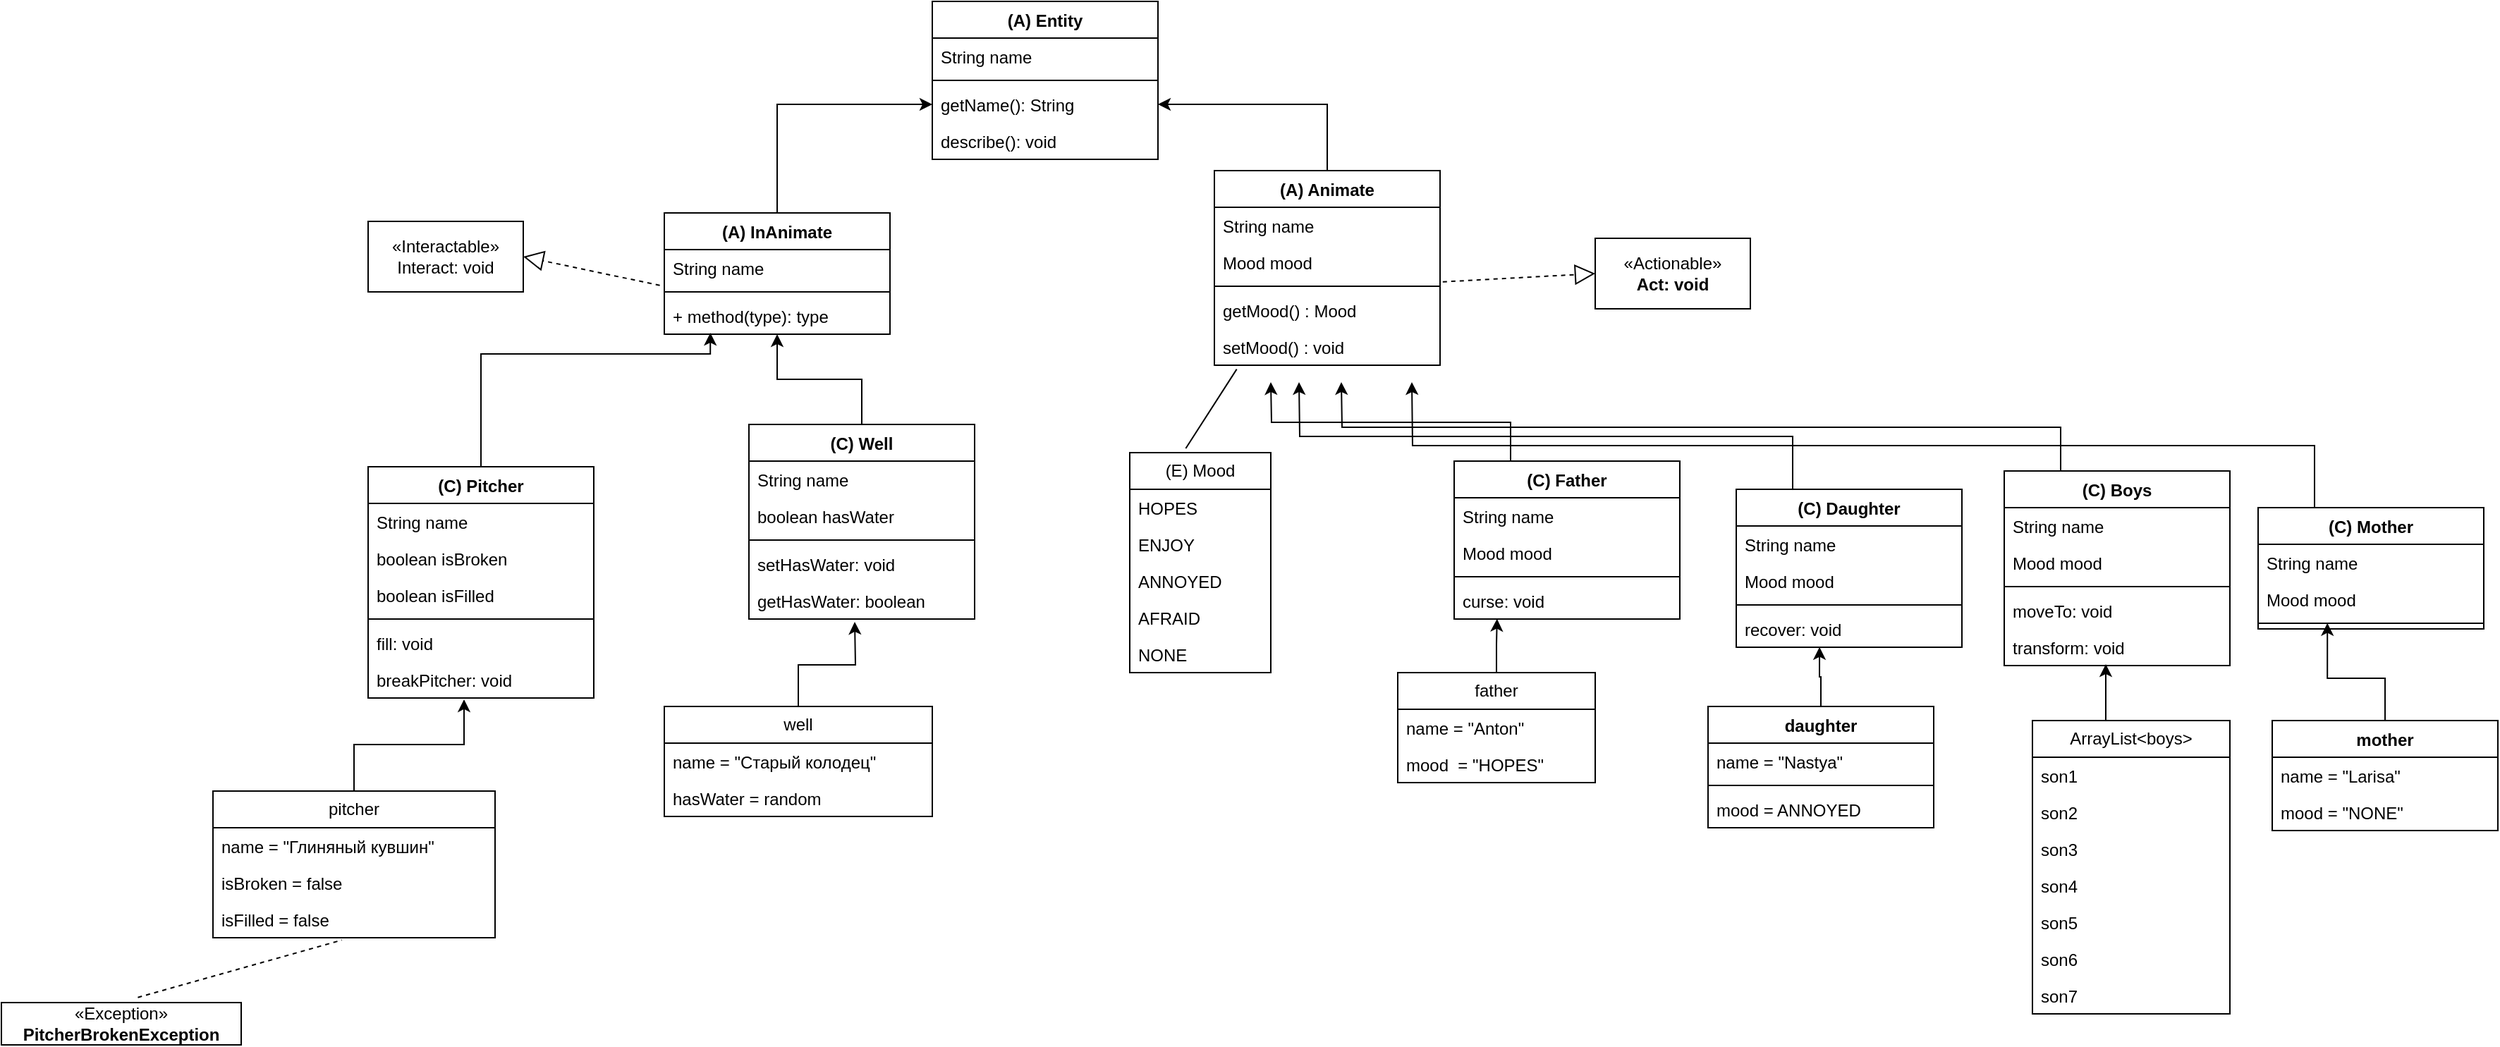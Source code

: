 <mxfile version="25.0.2">
  <diagram name="Страница — 1" id="azBhv01O-wjYVOBtYrfg">
    <mxGraphModel dx="1406" dy="980" grid="1" gridSize="10" guides="1" tooltips="1" connect="1" arrows="1" fold="1" page="1" pageScale="1" pageWidth="3300" pageHeight="2339" math="0" shadow="0">
      <root>
        <mxCell id="0" />
        <mxCell id="1" parent="0" />
        <mxCell id="X4Q98o9VTsKK6Nhpqr6--5" value="(A) Entity" style="swimlane;fontStyle=1;align=center;verticalAlign=top;childLayout=stackLayout;horizontal=1;startSize=26;horizontalStack=0;resizeParent=1;resizeParentMax=0;resizeLast=0;collapsible=1;marginBottom=0;whiteSpace=wrap;html=1;" parent="1" vertex="1">
          <mxGeometry x="1810" y="50" width="160" height="112" as="geometry" />
        </mxCell>
        <mxCell id="X4Q98o9VTsKK6Nhpqr6--6" value="String name&amp;nbsp;" style="text;strokeColor=none;fillColor=none;align=left;verticalAlign=top;spacingLeft=4;spacingRight=4;overflow=hidden;rotatable=0;points=[[0,0.5],[1,0.5]];portConstraint=eastwest;whiteSpace=wrap;html=1;" parent="X4Q98o9VTsKK6Nhpqr6--5" vertex="1">
          <mxGeometry y="26" width="160" height="26" as="geometry" />
        </mxCell>
        <mxCell id="X4Q98o9VTsKK6Nhpqr6--7" value="" style="line;strokeWidth=1;fillColor=none;align=left;verticalAlign=middle;spacingTop=-1;spacingLeft=3;spacingRight=3;rotatable=0;labelPosition=right;points=[];portConstraint=eastwest;strokeColor=inherit;" parent="X4Q98o9VTsKK6Nhpqr6--5" vertex="1">
          <mxGeometry y="52" width="160" height="8" as="geometry" />
        </mxCell>
        <mxCell id="X4Q98o9VTsKK6Nhpqr6--8" value="getName(): String" style="text;strokeColor=none;fillColor=none;align=left;verticalAlign=top;spacingLeft=4;spacingRight=4;overflow=hidden;rotatable=0;points=[[0,0.5],[1,0.5]];portConstraint=eastwest;whiteSpace=wrap;html=1;" parent="X4Q98o9VTsKK6Nhpqr6--5" vertex="1">
          <mxGeometry y="60" width="160" height="26" as="geometry" />
        </mxCell>
        <mxCell id="X4Q98o9VTsKK6Nhpqr6--76" value="describe(): void" style="text;strokeColor=none;fillColor=none;align=left;verticalAlign=top;spacingLeft=4;spacingRight=4;overflow=hidden;rotatable=0;points=[[0,0.5],[1,0.5]];portConstraint=eastwest;whiteSpace=wrap;html=1;" parent="X4Q98o9VTsKK6Nhpqr6--5" vertex="1">
          <mxGeometry y="86" width="160" height="26" as="geometry" />
        </mxCell>
        <mxCell id="X4Q98o9VTsKK6Nhpqr6--96" style="edgeStyle=orthogonalEdgeStyle;rounded=0;orthogonalLoop=1;jettySize=auto;html=1;exitX=0.5;exitY=0;exitDx=0;exitDy=0;entryX=1;entryY=0.5;entryDx=0;entryDy=0;" parent="1" source="X4Q98o9VTsKK6Nhpqr6--9" target="X4Q98o9VTsKK6Nhpqr6--8" edge="1">
          <mxGeometry relative="1" as="geometry" />
        </mxCell>
        <mxCell id="X4Q98o9VTsKK6Nhpqr6--9" value="(A) Animate" style="swimlane;fontStyle=1;align=center;verticalAlign=top;childLayout=stackLayout;horizontal=1;startSize=26;horizontalStack=0;resizeParent=1;resizeParentMax=0;resizeLast=0;collapsible=1;marginBottom=0;whiteSpace=wrap;html=1;" parent="1" vertex="1">
          <mxGeometry x="2010" y="170" width="160" height="138" as="geometry" />
        </mxCell>
        <mxCell id="X4Q98o9VTsKK6Nhpqr6--99" value="String name" style="text;strokeColor=none;fillColor=none;align=left;verticalAlign=top;spacingLeft=4;spacingRight=4;overflow=hidden;rotatable=0;points=[[0,0.5],[1,0.5]];portConstraint=eastwest;whiteSpace=wrap;html=1;" parent="X4Q98o9VTsKK6Nhpqr6--9" vertex="1">
          <mxGeometry y="26" width="160" height="26" as="geometry" />
        </mxCell>
        <mxCell id="X4Q98o9VTsKK6Nhpqr6--10" value="Mood mood" style="text;strokeColor=none;fillColor=none;align=left;verticalAlign=top;spacingLeft=4;spacingRight=4;overflow=hidden;rotatable=0;points=[[0,0.5],[1,0.5]];portConstraint=eastwest;whiteSpace=wrap;html=1;" parent="X4Q98o9VTsKK6Nhpqr6--9" vertex="1">
          <mxGeometry y="52" width="160" height="26" as="geometry" />
        </mxCell>
        <mxCell id="X4Q98o9VTsKK6Nhpqr6--11" value="" style="line;strokeWidth=1;fillColor=none;align=left;verticalAlign=middle;spacingTop=-1;spacingLeft=3;spacingRight=3;rotatable=0;labelPosition=right;points=[];portConstraint=eastwest;strokeColor=inherit;" parent="X4Q98o9VTsKK6Nhpqr6--9" vertex="1">
          <mxGeometry y="78" width="160" height="8" as="geometry" />
        </mxCell>
        <mxCell id="X4Q98o9VTsKK6Nhpqr6--12" value="getMood() : Mood" style="text;strokeColor=none;fillColor=none;align=left;verticalAlign=top;spacingLeft=4;spacingRight=4;overflow=hidden;rotatable=0;points=[[0,0.5],[1,0.5]];portConstraint=eastwest;whiteSpace=wrap;html=1;" parent="X4Q98o9VTsKK6Nhpqr6--9" vertex="1">
          <mxGeometry y="86" width="160" height="26" as="geometry" />
        </mxCell>
        <mxCell id="X4Q98o9VTsKK6Nhpqr6--98" value="setMood() : void" style="text;strokeColor=none;fillColor=none;align=left;verticalAlign=top;spacingLeft=4;spacingRight=4;overflow=hidden;rotatable=0;points=[[0,0.5],[1,0.5]];portConstraint=eastwest;whiteSpace=wrap;html=1;" parent="X4Q98o9VTsKK6Nhpqr6--9" vertex="1">
          <mxGeometry y="112" width="160" height="26" as="geometry" />
        </mxCell>
        <mxCell id="X4Q98o9VTsKK6Nhpqr6--95" style="edgeStyle=orthogonalEdgeStyle;rounded=0;orthogonalLoop=1;jettySize=auto;html=1;entryX=0;entryY=0.5;entryDx=0;entryDy=0;" parent="1" source="X4Q98o9VTsKK6Nhpqr6--17" target="X4Q98o9VTsKK6Nhpqr6--8" edge="1">
          <mxGeometry relative="1" as="geometry" />
        </mxCell>
        <mxCell id="X4Q98o9VTsKK6Nhpqr6--17" value="(A) InAnimate" style="swimlane;fontStyle=1;align=center;verticalAlign=top;childLayout=stackLayout;horizontal=1;startSize=26;horizontalStack=0;resizeParent=1;resizeParentMax=0;resizeLast=0;collapsible=1;marginBottom=0;whiteSpace=wrap;html=1;" parent="1" vertex="1">
          <mxGeometry x="1620" y="200" width="160" height="86" as="geometry" />
        </mxCell>
        <mxCell id="X4Q98o9VTsKK6Nhpqr6--18" value="String name" style="text;strokeColor=none;fillColor=none;align=left;verticalAlign=top;spacingLeft=4;spacingRight=4;overflow=hidden;rotatable=0;points=[[0,0.5],[1,0.5]];portConstraint=eastwest;whiteSpace=wrap;html=1;" parent="X4Q98o9VTsKK6Nhpqr6--17" vertex="1">
          <mxGeometry y="26" width="160" height="26" as="geometry" />
        </mxCell>
        <mxCell id="X4Q98o9VTsKK6Nhpqr6--19" value="" style="line;strokeWidth=1;fillColor=none;align=left;verticalAlign=middle;spacingTop=-1;spacingLeft=3;spacingRight=3;rotatable=0;labelPosition=right;points=[];portConstraint=eastwest;strokeColor=inherit;" parent="X4Q98o9VTsKK6Nhpqr6--17" vertex="1">
          <mxGeometry y="52" width="160" height="8" as="geometry" />
        </mxCell>
        <mxCell id="X4Q98o9VTsKK6Nhpqr6--20" value="+ method(type): type" style="text;strokeColor=none;fillColor=none;align=left;verticalAlign=top;spacingLeft=4;spacingRight=4;overflow=hidden;rotatable=0;points=[[0,0.5],[1,0.5]];portConstraint=eastwest;whiteSpace=wrap;html=1;" parent="X4Q98o9VTsKK6Nhpqr6--17" vertex="1">
          <mxGeometry y="60" width="160" height="26" as="geometry" />
        </mxCell>
        <mxCell id="X4Q98o9VTsKK6Nhpqr6--87" style="edgeStyle=orthogonalEdgeStyle;rounded=0;orthogonalLoop=1;jettySize=auto;html=1;exitX=0.5;exitY=0;exitDx=0;exitDy=0;entryX=0.5;entryY=1;entryDx=0;entryDy=0;" parent="1" source="X4Q98o9VTsKK6Nhpqr6--35" target="X4Q98o9VTsKK6Nhpqr6--17" edge="1">
          <mxGeometry relative="1" as="geometry">
            <mxPoint x="1700" y="300" as="targetPoint" />
          </mxGeometry>
        </mxCell>
        <mxCell id="X4Q98o9VTsKK6Nhpqr6--35" value="(С) Well" style="swimlane;fontStyle=1;align=center;verticalAlign=top;childLayout=stackLayout;horizontal=1;startSize=26;horizontalStack=0;resizeParent=1;resizeParentMax=0;resizeLast=0;collapsible=1;marginBottom=0;whiteSpace=wrap;html=1;" parent="1" vertex="1">
          <mxGeometry x="1680" y="350" width="160" height="138" as="geometry" />
        </mxCell>
        <mxCell id="X4Q98o9VTsKK6Nhpqr6--36" value="String name" style="text;strokeColor=none;fillColor=none;align=left;verticalAlign=top;spacingLeft=4;spacingRight=4;overflow=hidden;rotatable=0;points=[[0,0.5],[1,0.5]];portConstraint=eastwest;whiteSpace=wrap;html=1;" parent="X4Q98o9VTsKK6Nhpqr6--35" vertex="1">
          <mxGeometry y="26" width="160" height="26" as="geometry" />
        </mxCell>
        <mxCell id="X4Q98o9VTsKK6Nhpqr6--136" value="boolean hasWater" style="text;strokeColor=none;fillColor=none;align=left;verticalAlign=top;spacingLeft=4;spacingRight=4;overflow=hidden;rotatable=0;points=[[0,0.5],[1,0.5]];portConstraint=eastwest;whiteSpace=wrap;html=1;" parent="X4Q98o9VTsKK6Nhpqr6--35" vertex="1">
          <mxGeometry y="52" width="160" height="26" as="geometry" />
        </mxCell>
        <mxCell id="X4Q98o9VTsKK6Nhpqr6--37" value="" style="line;strokeWidth=1;fillColor=none;align=left;verticalAlign=middle;spacingTop=-1;spacingLeft=3;spacingRight=3;rotatable=0;labelPosition=right;points=[];portConstraint=eastwest;strokeColor=inherit;" parent="X4Q98o9VTsKK6Nhpqr6--35" vertex="1">
          <mxGeometry y="78" width="160" height="8" as="geometry" />
        </mxCell>
        <mxCell id="X4Q98o9VTsKK6Nhpqr6--38" value="setHasWater: void&lt;div&gt;&lt;br&gt;&lt;/div&gt;" style="text;strokeColor=none;fillColor=none;align=left;verticalAlign=top;spacingLeft=4;spacingRight=4;overflow=hidden;rotatable=0;points=[[0,0.5],[1,0.5]];portConstraint=eastwest;whiteSpace=wrap;html=1;" parent="X4Q98o9VTsKK6Nhpqr6--35" vertex="1">
          <mxGeometry y="86" width="160" height="26" as="geometry" />
        </mxCell>
        <mxCell id="X4Q98o9VTsKK6Nhpqr6--137" value="getHasWater: boolean&lt;div&gt;&lt;br&gt;&lt;/div&gt;" style="text;strokeColor=none;fillColor=none;align=left;verticalAlign=top;spacingLeft=4;spacingRight=4;overflow=hidden;rotatable=0;points=[[0,0.5],[1,0.5]];portConstraint=eastwest;whiteSpace=wrap;html=1;" parent="X4Q98o9VTsKK6Nhpqr6--35" vertex="1">
          <mxGeometry y="112" width="160" height="26" as="geometry" />
        </mxCell>
        <mxCell id="X4Q98o9VTsKK6Nhpqr6--89" style="edgeStyle=orthogonalEdgeStyle;rounded=0;orthogonalLoop=1;jettySize=auto;html=1;entryX=0.204;entryY=0.962;entryDx=0;entryDy=0;entryPerimeter=0;" parent="1" source="X4Q98o9VTsKK6Nhpqr6--47" target="X4Q98o9VTsKK6Nhpqr6--20" edge="1">
          <mxGeometry relative="1" as="geometry">
            <mxPoint x="1520" y="300" as="targetPoint" />
            <Array as="points">
              <mxPoint x="1490" y="300" />
              <mxPoint x="1653" y="300" />
            </Array>
          </mxGeometry>
        </mxCell>
        <mxCell id="X4Q98o9VTsKK6Nhpqr6--47" value="(С) Pitcher" style="swimlane;fontStyle=1;align=center;verticalAlign=top;childLayout=stackLayout;horizontal=1;startSize=26;horizontalStack=0;resizeParent=1;resizeParentMax=0;resizeLast=0;collapsible=1;marginBottom=0;whiteSpace=wrap;html=1;" parent="1" vertex="1">
          <mxGeometry x="1410" y="380" width="160" height="164" as="geometry" />
        </mxCell>
        <mxCell id="X4Q98o9VTsKK6Nhpqr6--48" value="String name&amp;nbsp;&lt;div&gt;&lt;br&gt;&lt;/div&gt;" style="text;strokeColor=none;fillColor=none;align=left;verticalAlign=top;spacingLeft=4;spacingRight=4;overflow=hidden;rotatable=0;points=[[0,0.5],[1,0.5]];portConstraint=eastwest;whiteSpace=wrap;html=1;" parent="X4Q98o9VTsKK6Nhpqr6--47" vertex="1">
          <mxGeometry y="26" width="160" height="26" as="geometry" />
        </mxCell>
        <mxCell id="X4Q98o9VTsKK6Nhpqr6--133" value="boolean isBroken" style="text;strokeColor=none;fillColor=none;align=left;verticalAlign=top;spacingLeft=4;spacingRight=4;overflow=hidden;rotatable=0;points=[[0,0.5],[1,0.5]];portConstraint=eastwest;whiteSpace=wrap;html=1;" parent="X4Q98o9VTsKK6Nhpqr6--47" vertex="1">
          <mxGeometry y="52" width="160" height="26" as="geometry" />
        </mxCell>
        <mxCell id="X4Q98o9VTsKK6Nhpqr6--134" value="boolean isFilled" style="text;strokeColor=none;fillColor=none;align=left;verticalAlign=top;spacingLeft=4;spacingRight=4;overflow=hidden;rotatable=0;points=[[0,0.5],[1,0.5]];portConstraint=eastwest;whiteSpace=wrap;html=1;" parent="X4Q98o9VTsKK6Nhpqr6--47" vertex="1">
          <mxGeometry y="78" width="160" height="26" as="geometry" />
        </mxCell>
        <mxCell id="X4Q98o9VTsKK6Nhpqr6--49" value="" style="line;strokeWidth=1;fillColor=none;align=left;verticalAlign=middle;spacingTop=-1;spacingLeft=3;spacingRight=3;rotatable=0;labelPosition=right;points=[];portConstraint=eastwest;strokeColor=inherit;" parent="X4Q98o9VTsKK6Nhpqr6--47" vertex="1">
          <mxGeometry y="104" width="160" height="8" as="geometry" />
        </mxCell>
        <mxCell id="X4Q98o9VTsKK6Nhpqr6--50" value="fill: void" style="text;strokeColor=none;fillColor=none;align=left;verticalAlign=top;spacingLeft=4;spacingRight=4;overflow=hidden;rotatable=0;points=[[0,0.5],[1,0.5]];portConstraint=eastwest;whiteSpace=wrap;html=1;" parent="X4Q98o9VTsKK6Nhpqr6--47" vertex="1">
          <mxGeometry y="112" width="160" height="26" as="geometry" />
        </mxCell>
        <mxCell id="X4Q98o9VTsKK6Nhpqr6--135" value="breakPitcher: void" style="text;strokeColor=none;fillColor=none;align=left;verticalAlign=top;spacingLeft=4;spacingRight=4;overflow=hidden;rotatable=0;points=[[0,0.5],[1,0.5]];portConstraint=eastwest;whiteSpace=wrap;html=1;" parent="X4Q98o9VTsKK6Nhpqr6--47" vertex="1">
          <mxGeometry y="138" width="160" height="26" as="geometry" />
        </mxCell>
        <mxCell id="X4Q98o9VTsKK6Nhpqr6--132" style="edgeStyle=orthogonalEdgeStyle;rounded=0;orthogonalLoop=1;jettySize=auto;html=1;exitX=0.25;exitY=0;exitDx=0;exitDy=0;" parent="1" source="X4Q98o9VTsKK6Nhpqr6--55" edge="1">
          <mxGeometry relative="1" as="geometry">
            <mxPoint x="2150.0" y="320" as="targetPoint" />
          </mxGeometry>
        </mxCell>
        <mxCell id="X4Q98o9VTsKK6Nhpqr6--55" value="(С) Mother" style="swimlane;fontStyle=1;align=center;verticalAlign=top;childLayout=stackLayout;horizontal=1;startSize=26;horizontalStack=0;resizeParent=1;resizeParentMax=0;resizeLast=0;collapsible=1;marginBottom=0;whiteSpace=wrap;html=1;" parent="1" vertex="1">
          <mxGeometry x="2750" y="409" width="160" height="86" as="geometry" />
        </mxCell>
        <mxCell id="X4Q98o9VTsKK6Nhpqr6--56" value="String name" style="text;strokeColor=none;fillColor=none;align=left;verticalAlign=top;spacingLeft=4;spacingRight=4;overflow=hidden;rotatable=0;points=[[0,0.5],[1,0.5]];portConstraint=eastwest;whiteSpace=wrap;html=1;" parent="X4Q98o9VTsKK6Nhpqr6--55" vertex="1">
          <mxGeometry y="26" width="160" height="26" as="geometry" />
        </mxCell>
        <mxCell id="X4Q98o9VTsKK6Nhpqr6--58" value="Mood mood" style="text;strokeColor=none;fillColor=none;align=left;verticalAlign=top;spacingLeft=4;spacingRight=4;overflow=hidden;rotatable=0;points=[[0,0.5],[1,0.5]];portConstraint=eastwest;whiteSpace=wrap;html=1;" parent="X4Q98o9VTsKK6Nhpqr6--55" vertex="1">
          <mxGeometry y="52" width="160" height="26" as="geometry" />
        </mxCell>
        <mxCell id="X4Q98o9VTsKK6Nhpqr6--57" value="" style="line;strokeWidth=1;fillColor=none;align=left;verticalAlign=middle;spacingTop=-1;spacingLeft=3;spacingRight=3;rotatable=0;labelPosition=right;points=[];portConstraint=eastwest;strokeColor=inherit;" parent="X4Q98o9VTsKK6Nhpqr6--55" vertex="1">
          <mxGeometry y="78" width="160" height="8" as="geometry" />
        </mxCell>
        <mxCell id="X4Q98o9VTsKK6Nhpqr6--131" style="edgeStyle=orthogonalEdgeStyle;rounded=0;orthogonalLoop=1;jettySize=auto;html=1;exitX=0.25;exitY=0;exitDx=0;exitDy=0;" parent="1" source="X4Q98o9VTsKK6Nhpqr6--59" edge="1">
          <mxGeometry relative="1" as="geometry">
            <mxPoint x="2100.0" y="320" as="targetPoint" />
          </mxGeometry>
        </mxCell>
        <mxCell id="X4Q98o9VTsKK6Nhpqr6--59" value="(С) Boys" style="swimlane;fontStyle=1;align=center;verticalAlign=top;childLayout=stackLayout;horizontal=1;startSize=26;horizontalStack=0;resizeParent=1;resizeParentMax=0;resizeLast=0;collapsible=1;marginBottom=0;whiteSpace=wrap;html=1;" parent="1" vertex="1">
          <mxGeometry x="2570" y="383" width="160" height="138" as="geometry" />
        </mxCell>
        <mxCell id="X4Q98o9VTsKK6Nhpqr6--60" value="String name&lt;div&gt;&lt;br&gt;&lt;/div&gt;" style="text;strokeColor=none;fillColor=none;align=left;verticalAlign=top;spacingLeft=4;spacingRight=4;overflow=hidden;rotatable=0;points=[[0,0.5],[1,0.5]];portConstraint=eastwest;whiteSpace=wrap;html=1;" parent="X4Q98o9VTsKK6Nhpqr6--59" vertex="1">
          <mxGeometry y="26" width="160" height="26" as="geometry" />
        </mxCell>
        <mxCell id="X4Q98o9VTsKK6Nhpqr6--125" value="&lt;div&gt;Mood mood&lt;/div&gt;" style="text;strokeColor=none;fillColor=none;align=left;verticalAlign=top;spacingLeft=4;spacingRight=4;overflow=hidden;rotatable=0;points=[[0,0.5],[1,0.5]];portConstraint=eastwest;whiteSpace=wrap;html=1;" parent="X4Q98o9VTsKK6Nhpqr6--59" vertex="1">
          <mxGeometry y="52" width="160" height="26" as="geometry" />
        </mxCell>
        <mxCell id="X4Q98o9VTsKK6Nhpqr6--61" value="" style="line;strokeWidth=1;fillColor=none;align=left;verticalAlign=middle;spacingTop=-1;spacingLeft=3;spacingRight=3;rotatable=0;labelPosition=right;points=[];portConstraint=eastwest;strokeColor=inherit;" parent="X4Q98o9VTsKK6Nhpqr6--59" vertex="1">
          <mxGeometry y="78" width="160" height="8" as="geometry" />
        </mxCell>
        <mxCell id="X4Q98o9VTsKK6Nhpqr6--62" value="moveTo: void" style="text;strokeColor=none;fillColor=none;align=left;verticalAlign=top;spacingLeft=4;spacingRight=4;overflow=hidden;rotatable=0;points=[[0,0.5],[1,0.5]];portConstraint=eastwest;whiteSpace=wrap;html=1;" parent="X4Q98o9VTsKK6Nhpqr6--59" vertex="1">
          <mxGeometry y="86" width="160" height="26" as="geometry" />
        </mxCell>
        <mxCell id="X4Q98o9VTsKK6Nhpqr6--126" value="transform: void" style="text;strokeColor=none;fillColor=none;align=left;verticalAlign=top;spacingLeft=4;spacingRight=4;overflow=hidden;rotatable=0;points=[[0,0.5],[1,0.5]];portConstraint=eastwest;whiteSpace=wrap;html=1;" parent="X4Q98o9VTsKK6Nhpqr6--59" vertex="1">
          <mxGeometry y="112" width="160" height="26" as="geometry" />
        </mxCell>
        <mxCell id="X4Q98o9VTsKK6Nhpqr6--130" style="edgeStyle=orthogonalEdgeStyle;rounded=0;orthogonalLoop=1;jettySize=auto;html=1;exitX=0.25;exitY=0;exitDx=0;exitDy=0;" parent="1" source="X4Q98o9VTsKK6Nhpqr6--63" edge="1">
          <mxGeometry relative="1" as="geometry">
            <mxPoint x="2070" y="320" as="targetPoint" />
          </mxGeometry>
        </mxCell>
        <mxCell id="X4Q98o9VTsKK6Nhpqr6--63" value="(С) Daughter" style="swimlane;fontStyle=1;align=center;verticalAlign=top;childLayout=stackLayout;horizontal=1;startSize=26;horizontalStack=0;resizeParent=1;resizeParentMax=0;resizeLast=0;collapsible=1;marginBottom=0;whiteSpace=wrap;html=1;" parent="1" vertex="1">
          <mxGeometry x="2380" y="396" width="160" height="112" as="geometry" />
        </mxCell>
        <mxCell id="X4Q98o9VTsKK6Nhpqr6--64" value="String name" style="text;strokeColor=none;fillColor=none;align=left;verticalAlign=top;spacingLeft=4;spacingRight=4;overflow=hidden;rotatable=0;points=[[0,0.5],[1,0.5]];portConstraint=eastwest;whiteSpace=wrap;html=1;" parent="X4Q98o9VTsKK6Nhpqr6--63" vertex="1">
          <mxGeometry y="26" width="160" height="26" as="geometry" />
        </mxCell>
        <mxCell id="X4Q98o9VTsKK6Nhpqr6--127" value="Mood mood" style="text;strokeColor=none;fillColor=none;align=left;verticalAlign=top;spacingLeft=4;spacingRight=4;overflow=hidden;rotatable=0;points=[[0,0.5],[1,0.5]];portConstraint=eastwest;whiteSpace=wrap;html=1;" parent="X4Q98o9VTsKK6Nhpqr6--63" vertex="1">
          <mxGeometry y="52" width="160" height="26" as="geometry" />
        </mxCell>
        <mxCell id="X4Q98o9VTsKK6Nhpqr6--65" value="" style="line;strokeWidth=1;fillColor=none;align=left;verticalAlign=middle;spacingTop=-1;spacingLeft=3;spacingRight=3;rotatable=0;labelPosition=right;points=[];portConstraint=eastwest;strokeColor=inherit;" parent="X4Q98o9VTsKK6Nhpqr6--63" vertex="1">
          <mxGeometry y="78" width="160" height="8" as="geometry" />
        </mxCell>
        <mxCell id="X4Q98o9VTsKK6Nhpqr6--66" value="recover: void" style="text;strokeColor=none;fillColor=none;align=left;verticalAlign=top;spacingLeft=4;spacingRight=4;overflow=hidden;rotatable=0;points=[[0,0.5],[1,0.5]];portConstraint=eastwest;whiteSpace=wrap;html=1;" parent="X4Q98o9VTsKK6Nhpqr6--63" vertex="1">
          <mxGeometry y="86" width="160" height="26" as="geometry" />
        </mxCell>
        <mxCell id="X4Q98o9VTsKK6Nhpqr6--72" value="(E) Mood" style="swimlane;fontStyle=0;childLayout=stackLayout;horizontal=1;startSize=26;fillColor=none;horizontalStack=0;resizeParent=1;resizeParentMax=0;resizeLast=0;collapsible=1;marginBottom=0;whiteSpace=wrap;html=1;" parent="1" vertex="1">
          <mxGeometry x="1950" y="370" width="100" height="156" as="geometry" />
        </mxCell>
        <mxCell id="X4Q98o9VTsKK6Nhpqr6--73" value="HOPES" style="text;strokeColor=none;fillColor=none;align=left;verticalAlign=top;spacingLeft=4;spacingRight=4;overflow=hidden;rotatable=0;points=[[0,0.5],[1,0.5]];portConstraint=eastwest;whiteSpace=wrap;html=1;" parent="X4Q98o9VTsKK6Nhpqr6--72" vertex="1">
          <mxGeometry y="26" width="100" height="26" as="geometry" />
        </mxCell>
        <mxCell id="X4Q98o9VTsKK6Nhpqr6--74" value="ENJOY" style="text;strokeColor=none;fillColor=none;align=left;verticalAlign=top;spacingLeft=4;spacingRight=4;overflow=hidden;rotatable=0;points=[[0,0.5],[1,0.5]];portConstraint=eastwest;whiteSpace=wrap;html=1;" parent="X4Q98o9VTsKK6Nhpqr6--72" vertex="1">
          <mxGeometry y="52" width="100" height="26" as="geometry" />
        </mxCell>
        <mxCell id="X4Q98o9VTsKK6Nhpqr6--75" value="ANNOYED" style="text;strokeColor=none;fillColor=none;align=left;verticalAlign=top;spacingLeft=4;spacingRight=4;overflow=hidden;rotatable=0;points=[[0,0.5],[1,0.5]];portConstraint=eastwest;whiteSpace=wrap;html=1;" parent="X4Q98o9VTsKK6Nhpqr6--72" vertex="1">
          <mxGeometry y="78" width="100" height="26" as="geometry" />
        </mxCell>
        <mxCell id="X4Q98o9VTsKK6Nhpqr6--138" value="AFRAID" style="text;strokeColor=none;fillColor=none;align=left;verticalAlign=top;spacingLeft=4;spacingRight=4;overflow=hidden;rotatable=0;points=[[0,0.5],[1,0.5]];portConstraint=eastwest;whiteSpace=wrap;html=1;" parent="X4Q98o9VTsKK6Nhpqr6--72" vertex="1">
          <mxGeometry y="104" width="100" height="26" as="geometry" />
        </mxCell>
        <mxCell id="X4Q98o9VTsKK6Nhpqr6--140" value="NONE" style="text;strokeColor=none;fillColor=none;align=left;verticalAlign=top;spacingLeft=4;spacingRight=4;overflow=hidden;rotatable=0;points=[[0,0.5],[1,0.5]];portConstraint=eastwest;whiteSpace=wrap;html=1;" parent="X4Q98o9VTsKK6Nhpqr6--72" vertex="1">
          <mxGeometry y="130" width="100" height="26" as="geometry" />
        </mxCell>
        <mxCell id="X4Q98o9VTsKK6Nhpqr6--85" value="«Actionable»&lt;br&gt;&lt;b&gt;Act: void&lt;/b&gt;" style="html=1;whiteSpace=wrap;" parent="1" vertex="1">
          <mxGeometry x="2280" y="218" width="110" height="50" as="geometry" />
        </mxCell>
        <mxCell id="X4Q98o9VTsKK6Nhpqr6--86" value="«Interactable»&lt;br&gt;&lt;div&gt;Interact: void&lt;/div&gt;" style="html=1;whiteSpace=wrap;" parent="1" vertex="1">
          <mxGeometry x="1410" y="206" width="110" height="50" as="geometry" />
        </mxCell>
        <mxCell id="X4Q98o9VTsKK6Nhpqr6--93" value="" style="endArrow=block;dashed=1;endFill=0;endSize=12;html=1;rounded=0;exitX=-0.02;exitY=0.976;exitDx=0;exitDy=0;entryX=1;entryY=0.5;entryDx=0;entryDy=0;exitPerimeter=0;" parent="1" source="X4Q98o9VTsKK6Nhpqr6--18" target="X4Q98o9VTsKK6Nhpqr6--86" edge="1">
          <mxGeometry width="160" relative="1" as="geometry">
            <mxPoint x="1500" y="220" as="sourcePoint" />
            <mxPoint x="1530" y="243" as="targetPoint" />
          </mxGeometry>
        </mxCell>
        <mxCell id="X4Q98o9VTsKK6Nhpqr6--94" value="" style="endArrow=block;dashed=1;endFill=0;endSize=12;html=1;rounded=0;entryX=0;entryY=0.5;entryDx=0;entryDy=0;exitX=1.012;exitY=1.034;exitDx=0;exitDy=0;exitPerimeter=0;" parent="1" source="X4Q98o9VTsKK6Nhpqr6--10" target="X4Q98o9VTsKK6Nhpqr6--85" edge="1">
          <mxGeometry width="160" relative="1" as="geometry">
            <mxPoint x="1970" y="340" as="sourcePoint" />
            <mxPoint x="2130" y="340" as="targetPoint" />
            <Array as="points" />
          </mxGeometry>
        </mxCell>
        <mxCell id="X4Q98o9VTsKK6Nhpqr6--129" style="edgeStyle=orthogonalEdgeStyle;rounded=0;orthogonalLoop=1;jettySize=auto;html=1;exitX=0.25;exitY=0;exitDx=0;exitDy=0;" parent="1" source="X4Q98o9VTsKK6Nhpqr6--112" edge="1">
          <mxGeometry relative="1" as="geometry">
            <mxPoint x="2050.0" y="320" as="targetPoint" />
          </mxGeometry>
        </mxCell>
        <mxCell id="X4Q98o9VTsKK6Nhpqr6--112" value="(С) Father" style="swimlane;fontStyle=1;align=center;verticalAlign=top;childLayout=stackLayout;horizontal=1;startSize=26;horizontalStack=0;resizeParent=1;resizeParentMax=0;resizeLast=0;collapsible=1;marginBottom=0;whiteSpace=wrap;html=1;" parent="1" vertex="1">
          <mxGeometry x="2180" y="376" width="160" height="112" as="geometry" />
        </mxCell>
        <mxCell id="X4Q98o9VTsKK6Nhpqr6--120" value="String name" style="text;strokeColor=none;fillColor=none;align=left;verticalAlign=top;spacingLeft=4;spacingRight=4;overflow=hidden;rotatable=0;points=[[0,0.5],[1,0.5]];portConstraint=eastwest;whiteSpace=wrap;html=1;" parent="X4Q98o9VTsKK6Nhpqr6--112" vertex="1">
          <mxGeometry y="26" width="160" height="26" as="geometry" />
        </mxCell>
        <mxCell id="X4Q98o9VTsKK6Nhpqr6--113" value="Mood mood" style="text;strokeColor=none;fillColor=none;align=left;verticalAlign=top;spacingLeft=4;spacingRight=4;overflow=hidden;rotatable=0;points=[[0,0.5],[1,0.5]];portConstraint=eastwest;whiteSpace=wrap;html=1;" parent="X4Q98o9VTsKK6Nhpqr6--112" vertex="1">
          <mxGeometry y="52" width="160" height="26" as="geometry" />
        </mxCell>
        <mxCell id="X4Q98o9VTsKK6Nhpqr6--114" value="" style="line;strokeWidth=1;fillColor=none;align=left;verticalAlign=middle;spacingTop=-1;spacingLeft=3;spacingRight=3;rotatable=0;labelPosition=right;points=[];portConstraint=eastwest;strokeColor=inherit;" parent="X4Q98o9VTsKK6Nhpqr6--112" vertex="1">
          <mxGeometry y="78" width="160" height="8" as="geometry" />
        </mxCell>
        <mxCell id="X4Q98o9VTsKK6Nhpqr6--115" value="curse: void" style="text;strokeColor=none;fillColor=none;align=left;verticalAlign=top;spacingLeft=4;spacingRight=4;overflow=hidden;rotatable=0;points=[[0,0.5],[1,0.5]];portConstraint=eastwest;whiteSpace=wrap;html=1;" parent="X4Q98o9VTsKK6Nhpqr6--112" vertex="1">
          <mxGeometry y="86" width="160" height="26" as="geometry" />
        </mxCell>
        <mxCell id="X4Q98o9VTsKK6Nhpqr6--141" value="" style="endArrow=none;html=1;rounded=0;entryX=0.099;entryY=1.108;entryDx=0;entryDy=0;entryPerimeter=0;exitX=0.397;exitY=-0.019;exitDx=0;exitDy=0;exitPerimeter=0;" parent="1" source="X4Q98o9VTsKK6Nhpqr6--72" target="X4Q98o9VTsKK6Nhpqr6--98" edge="1">
          <mxGeometry relative="1" as="geometry">
            <mxPoint x="1990" y="360" as="sourcePoint" />
            <mxPoint x="2120" y="310" as="targetPoint" />
          </mxGeometry>
        </mxCell>
        <mxCell id="X4Q98o9VTsKK6Nhpqr6--142" value="pitcher" style="swimlane;fontStyle=0;childLayout=stackLayout;horizontal=1;startSize=26;fillColor=none;horizontalStack=0;resizeParent=1;resizeParentMax=0;resizeLast=0;collapsible=1;marginBottom=0;whiteSpace=wrap;html=1;" parent="1" vertex="1">
          <mxGeometry x="1300" y="610" width="200" height="104" as="geometry" />
        </mxCell>
        <mxCell id="X4Q98o9VTsKK6Nhpqr6--143" value="name = &quot;Глиняный кувшин&quot;" style="text;strokeColor=none;fillColor=none;align=left;verticalAlign=top;spacingLeft=4;spacingRight=4;overflow=hidden;rotatable=0;points=[[0,0.5],[1,0.5]];portConstraint=eastwest;whiteSpace=wrap;html=1;" parent="X4Q98o9VTsKK6Nhpqr6--142" vertex="1">
          <mxGeometry y="26" width="200" height="26" as="geometry" />
        </mxCell>
        <mxCell id="X4Q98o9VTsKK6Nhpqr6--144" value="isBroken = false" style="text;strokeColor=none;fillColor=none;align=left;verticalAlign=top;spacingLeft=4;spacingRight=4;overflow=hidden;rotatable=0;points=[[0,0.5],[1,0.5]];portConstraint=eastwest;whiteSpace=wrap;html=1;" parent="X4Q98o9VTsKK6Nhpqr6--142" vertex="1">
          <mxGeometry y="52" width="200" height="26" as="geometry" />
        </mxCell>
        <mxCell id="X4Q98o9VTsKK6Nhpqr6--145" value="isFilled = false" style="text;strokeColor=none;fillColor=none;align=left;verticalAlign=top;spacingLeft=4;spacingRight=4;overflow=hidden;rotatable=0;points=[[0,0.5],[1,0.5]];portConstraint=eastwest;whiteSpace=wrap;html=1;" parent="X4Q98o9VTsKK6Nhpqr6--142" vertex="1">
          <mxGeometry y="78" width="200" height="26" as="geometry" />
        </mxCell>
        <mxCell id="X4Q98o9VTsKK6Nhpqr6--147" style="edgeStyle=orthogonalEdgeStyle;rounded=0;orthogonalLoop=1;jettySize=auto;html=1;exitX=0.5;exitY=0;exitDx=0;exitDy=0;entryX=0.425;entryY=1.038;entryDx=0;entryDy=0;entryPerimeter=0;" parent="1" source="X4Q98o9VTsKK6Nhpqr6--142" target="X4Q98o9VTsKK6Nhpqr6--135" edge="1">
          <mxGeometry relative="1" as="geometry" />
        </mxCell>
        <mxCell id="X4Q98o9VTsKK6Nhpqr6--152" style="edgeStyle=orthogonalEdgeStyle;rounded=0;orthogonalLoop=1;jettySize=auto;html=1;exitX=0.5;exitY=0;exitDx=0;exitDy=0;" parent="1" source="X4Q98o9VTsKK6Nhpqr6--148" edge="1">
          <mxGeometry relative="1" as="geometry">
            <mxPoint x="1755" y="490" as="targetPoint" />
          </mxGeometry>
        </mxCell>
        <mxCell id="X4Q98o9VTsKK6Nhpqr6--148" value="well" style="swimlane;fontStyle=0;childLayout=stackLayout;horizontal=1;startSize=26;fillColor=none;horizontalStack=0;resizeParent=1;resizeParentMax=0;resizeLast=0;collapsible=1;marginBottom=0;whiteSpace=wrap;html=1;" parent="1" vertex="1">
          <mxGeometry x="1620" y="550" width="190" height="78" as="geometry" />
        </mxCell>
        <mxCell id="X4Q98o9VTsKK6Nhpqr6--149" value="name = &quot;Старый колодец&quot;" style="text;strokeColor=none;fillColor=none;align=left;verticalAlign=top;spacingLeft=4;spacingRight=4;overflow=hidden;rotatable=0;points=[[0,0.5],[1,0.5]];portConstraint=eastwest;whiteSpace=wrap;html=1;" parent="X4Q98o9VTsKK6Nhpqr6--148" vertex="1">
          <mxGeometry y="26" width="190" height="26" as="geometry" />
        </mxCell>
        <mxCell id="X4Q98o9VTsKK6Nhpqr6--150" value="hasWater = random" style="text;strokeColor=none;fillColor=none;align=left;verticalAlign=top;spacingLeft=4;spacingRight=4;overflow=hidden;rotatable=0;points=[[0,0.5],[1,0.5]];portConstraint=eastwest;whiteSpace=wrap;html=1;" parent="X4Q98o9VTsKK6Nhpqr6--148" vertex="1">
          <mxGeometry y="52" width="190" height="26" as="geometry" />
        </mxCell>
        <mxCell id="X4Q98o9VTsKK6Nhpqr6--157" value="father" style="swimlane;fontStyle=0;childLayout=stackLayout;horizontal=1;startSize=26;fillColor=none;horizontalStack=0;resizeParent=1;resizeParentMax=0;resizeLast=0;collapsible=1;marginBottom=0;whiteSpace=wrap;html=1;" parent="1" vertex="1">
          <mxGeometry x="2140" y="526" width="140" height="78" as="geometry" />
        </mxCell>
        <mxCell id="X4Q98o9VTsKK6Nhpqr6--158" value="name = &quot;Anton&quot;" style="text;strokeColor=none;fillColor=none;align=left;verticalAlign=top;spacingLeft=4;spacingRight=4;overflow=hidden;rotatable=0;points=[[0,0.5],[1,0.5]];portConstraint=eastwest;whiteSpace=wrap;html=1;" parent="X4Q98o9VTsKK6Nhpqr6--157" vertex="1">
          <mxGeometry y="26" width="140" height="26" as="geometry" />
        </mxCell>
        <mxCell id="X4Q98o9VTsKK6Nhpqr6--159" value="mood&amp;nbsp; = &quot;HOPES&quot;" style="text;strokeColor=none;fillColor=none;align=left;verticalAlign=top;spacingLeft=4;spacingRight=4;overflow=hidden;rotatable=0;points=[[0,0.5],[1,0.5]];portConstraint=eastwest;whiteSpace=wrap;html=1;" parent="X4Q98o9VTsKK6Nhpqr6--157" vertex="1">
          <mxGeometry y="52" width="140" height="26" as="geometry" />
        </mxCell>
        <mxCell id="X4Q98o9VTsKK6Nhpqr6--161" value="daughter" style="swimlane;fontStyle=1;align=center;verticalAlign=top;childLayout=stackLayout;horizontal=1;startSize=26;horizontalStack=0;resizeParent=1;resizeParentMax=0;resizeLast=0;collapsible=1;marginBottom=0;whiteSpace=wrap;html=1;" parent="1" vertex="1">
          <mxGeometry x="2360" y="550" width="160" height="86" as="geometry" />
        </mxCell>
        <mxCell id="X4Q98o9VTsKK6Nhpqr6--162" value="name = &quot;Nastya&quot;&lt;div&gt;&lt;br&gt;&lt;/div&gt;" style="text;strokeColor=none;fillColor=none;align=left;verticalAlign=top;spacingLeft=4;spacingRight=4;overflow=hidden;rotatable=0;points=[[0,0.5],[1,0.5]];portConstraint=eastwest;whiteSpace=wrap;html=1;" parent="X4Q98o9VTsKK6Nhpqr6--161" vertex="1">
          <mxGeometry y="26" width="160" height="26" as="geometry" />
        </mxCell>
        <mxCell id="X4Q98o9VTsKK6Nhpqr6--163" value="" style="line;strokeWidth=1;fillColor=none;align=left;verticalAlign=middle;spacingTop=-1;spacingLeft=3;spacingRight=3;rotatable=0;labelPosition=right;points=[];portConstraint=eastwest;strokeColor=inherit;" parent="X4Q98o9VTsKK6Nhpqr6--161" vertex="1">
          <mxGeometry y="52" width="160" height="8" as="geometry" />
        </mxCell>
        <mxCell id="X4Q98o9VTsKK6Nhpqr6--165" value="mood = ANNOYED&lt;br&gt;&lt;div&gt;&lt;br&gt;&lt;/div&gt;" style="text;strokeColor=none;fillColor=none;align=left;verticalAlign=top;spacingLeft=4;spacingRight=4;overflow=hidden;rotatable=0;points=[[0,0.5],[1,0.5]];portConstraint=eastwest;whiteSpace=wrap;html=1;" parent="X4Q98o9VTsKK6Nhpqr6--161" vertex="1">
          <mxGeometry y="60" width="160" height="26" as="geometry" />
        </mxCell>
        <mxCell id="X4Q98o9VTsKK6Nhpqr6--166" value="ArrayList&amp;lt;boys&amp;gt;" style="swimlane;fontStyle=0;childLayout=stackLayout;horizontal=1;startSize=26;fillColor=none;horizontalStack=0;resizeParent=1;resizeParentMax=0;resizeLast=0;collapsible=1;marginBottom=0;whiteSpace=wrap;html=1;" parent="1" vertex="1">
          <mxGeometry x="2590" y="560" width="140" height="208" as="geometry" />
        </mxCell>
        <mxCell id="X4Q98o9VTsKK6Nhpqr6--167" value="son1&amp;nbsp;" style="text;strokeColor=none;fillColor=none;align=left;verticalAlign=top;spacingLeft=4;spacingRight=4;overflow=hidden;rotatable=0;points=[[0,0.5],[1,0.5]];portConstraint=eastwest;whiteSpace=wrap;html=1;" parent="X4Q98o9VTsKK6Nhpqr6--166" vertex="1">
          <mxGeometry y="26" width="140" height="26" as="geometry" />
        </mxCell>
        <mxCell id="X4Q98o9VTsKK6Nhpqr6--168" value="son2" style="text;strokeColor=none;fillColor=none;align=left;verticalAlign=top;spacingLeft=4;spacingRight=4;overflow=hidden;rotatable=0;points=[[0,0.5],[1,0.5]];portConstraint=eastwest;whiteSpace=wrap;html=1;" parent="X4Q98o9VTsKK6Nhpqr6--166" vertex="1">
          <mxGeometry y="52" width="140" height="26" as="geometry" />
        </mxCell>
        <mxCell id="X4Q98o9VTsKK6Nhpqr6--169" value="son3" style="text;strokeColor=none;fillColor=none;align=left;verticalAlign=top;spacingLeft=4;spacingRight=4;overflow=hidden;rotatable=0;points=[[0,0.5],[1,0.5]];portConstraint=eastwest;whiteSpace=wrap;html=1;" parent="X4Q98o9VTsKK6Nhpqr6--166" vertex="1">
          <mxGeometry y="78" width="140" height="26" as="geometry" />
        </mxCell>
        <mxCell id="X4Q98o9VTsKK6Nhpqr6--170" value="son4" style="text;strokeColor=none;fillColor=none;align=left;verticalAlign=top;spacingLeft=4;spacingRight=4;overflow=hidden;rotatable=0;points=[[0,0.5],[1,0.5]];portConstraint=eastwest;whiteSpace=wrap;html=1;" parent="X4Q98o9VTsKK6Nhpqr6--166" vertex="1">
          <mxGeometry y="104" width="140" height="26" as="geometry" />
        </mxCell>
        <mxCell id="X4Q98o9VTsKK6Nhpqr6--171" value="son5" style="text;strokeColor=none;fillColor=none;align=left;verticalAlign=top;spacingLeft=4;spacingRight=4;overflow=hidden;rotatable=0;points=[[0,0.5],[1,0.5]];portConstraint=eastwest;whiteSpace=wrap;html=1;" parent="X4Q98o9VTsKK6Nhpqr6--166" vertex="1">
          <mxGeometry y="130" width="140" height="26" as="geometry" />
        </mxCell>
        <mxCell id="X4Q98o9VTsKK6Nhpqr6--172" value="son6" style="text;strokeColor=none;fillColor=none;align=left;verticalAlign=top;spacingLeft=4;spacingRight=4;overflow=hidden;rotatable=0;points=[[0,0.5],[1,0.5]];portConstraint=eastwest;whiteSpace=wrap;html=1;" parent="X4Q98o9VTsKK6Nhpqr6--166" vertex="1">
          <mxGeometry y="156" width="140" height="26" as="geometry" />
        </mxCell>
        <mxCell id="X4Q98o9VTsKK6Nhpqr6--173" value="son7" style="text;strokeColor=none;fillColor=none;align=left;verticalAlign=top;spacingLeft=4;spacingRight=4;overflow=hidden;rotatable=0;points=[[0,0.5],[1,0.5]];portConstraint=eastwest;whiteSpace=wrap;html=1;" parent="X4Q98o9VTsKK6Nhpqr6--166" vertex="1">
          <mxGeometry y="182" width="140" height="26" as="geometry" />
        </mxCell>
        <mxCell id="X4Q98o9VTsKK6Nhpqr6--174" style="edgeStyle=orthogonalEdgeStyle;rounded=0;orthogonalLoop=1;jettySize=auto;html=1;exitX=0.5;exitY=0;exitDx=0;exitDy=0;" parent="1" source="X4Q98o9VTsKK6Nhpqr6--166" edge="1">
          <mxGeometry relative="1" as="geometry">
            <mxPoint x="2642" y="520" as="targetPoint" />
            <Array as="points">
              <mxPoint x="2642" y="560" />
            </Array>
          </mxGeometry>
        </mxCell>
        <mxCell id="X4Q98o9VTsKK6Nhpqr6--175" style="edgeStyle=orthogonalEdgeStyle;rounded=0;orthogonalLoop=1;jettySize=auto;html=1;entryX=0.369;entryY=0.995;entryDx=0;entryDy=0;entryPerimeter=0;" parent="1" source="X4Q98o9VTsKK6Nhpqr6--161" target="X4Q98o9VTsKK6Nhpqr6--66" edge="1">
          <mxGeometry relative="1" as="geometry" />
        </mxCell>
        <mxCell id="X4Q98o9VTsKK6Nhpqr6--176" style="edgeStyle=orthogonalEdgeStyle;rounded=0;orthogonalLoop=1;jettySize=auto;html=1;entryX=0.19;entryY=0.995;entryDx=0;entryDy=0;entryPerimeter=0;" parent="1" source="X4Q98o9VTsKK6Nhpqr6--157" target="X4Q98o9VTsKK6Nhpqr6--115" edge="1">
          <mxGeometry relative="1" as="geometry" />
        </mxCell>
        <mxCell id="X4Q98o9VTsKK6Nhpqr6--199" style="edgeStyle=orthogonalEdgeStyle;rounded=0;orthogonalLoop=1;jettySize=auto;html=1;entryX=0.307;entryY=0.484;entryDx=0;entryDy=0;entryPerimeter=0;" parent="1" source="X4Q98o9VTsKK6Nhpqr6--194" target="X4Q98o9VTsKK6Nhpqr6--57" edge="1">
          <mxGeometry relative="1" as="geometry">
            <mxPoint x="2800" y="500" as="targetPoint" />
            <Array as="points">
              <mxPoint x="2840" y="530" />
              <mxPoint x="2799" y="530" />
            </Array>
          </mxGeometry>
        </mxCell>
        <mxCell id="X4Q98o9VTsKK6Nhpqr6--194" value="mother" style="swimlane;fontStyle=1;align=center;verticalAlign=top;childLayout=stackLayout;horizontal=1;startSize=26;horizontalStack=0;resizeParent=1;resizeParentMax=0;resizeLast=0;collapsible=1;marginBottom=0;whiteSpace=wrap;html=1;" parent="1" vertex="1">
          <mxGeometry x="2760" y="560" width="160" height="78" as="geometry" />
        </mxCell>
        <mxCell id="X4Q98o9VTsKK6Nhpqr6--195" value="name = &quot;Larisa&quot;" style="text;strokeColor=none;fillColor=none;align=left;verticalAlign=top;spacingLeft=4;spacingRight=4;overflow=hidden;rotatable=0;points=[[0,0.5],[1,0.5]];portConstraint=eastwest;whiteSpace=wrap;html=1;" parent="X4Q98o9VTsKK6Nhpqr6--194" vertex="1">
          <mxGeometry y="26" width="160" height="26" as="geometry" />
        </mxCell>
        <mxCell id="X4Q98o9VTsKK6Nhpqr6--198" value="mood = &quot;NONE&quot;" style="text;strokeColor=none;fillColor=none;align=left;verticalAlign=top;spacingLeft=4;spacingRight=4;overflow=hidden;rotatable=0;points=[[0,0.5],[1,0.5]];portConstraint=eastwest;whiteSpace=wrap;html=1;" parent="X4Q98o9VTsKK6Nhpqr6--194" vertex="1">
          <mxGeometry y="52" width="160" height="26" as="geometry" />
        </mxCell>
        <mxCell id="se8C-u3O0BxV_9g_DNw0-2" value="«Exception»&lt;br&gt;&lt;b&gt;PitcherBrokenException&lt;/b&gt;" style="html=1;whiteSpace=wrap;" vertex="1" parent="1">
          <mxGeometry x="1150" y="760" width="170" height="30" as="geometry" />
        </mxCell>
        <mxCell id="se8C-u3O0BxV_9g_DNw0-4" value="" style="endArrow=none;dashed=1;html=1;rounded=0;exitX=0.569;exitY=-0.122;exitDx=0;exitDy=0;exitPerimeter=0;entryX=0.457;entryY=1.064;entryDx=0;entryDy=0;entryPerimeter=0;" edge="1" parent="1" source="se8C-u3O0BxV_9g_DNw0-2" target="X4Q98o9VTsKK6Nhpqr6--145">
          <mxGeometry width="50" height="50" relative="1" as="geometry">
            <mxPoint x="1260" y="790" as="sourcePoint" />
            <mxPoint x="1410" y="740" as="targetPoint" />
          </mxGeometry>
        </mxCell>
      </root>
    </mxGraphModel>
  </diagram>
</mxfile>
